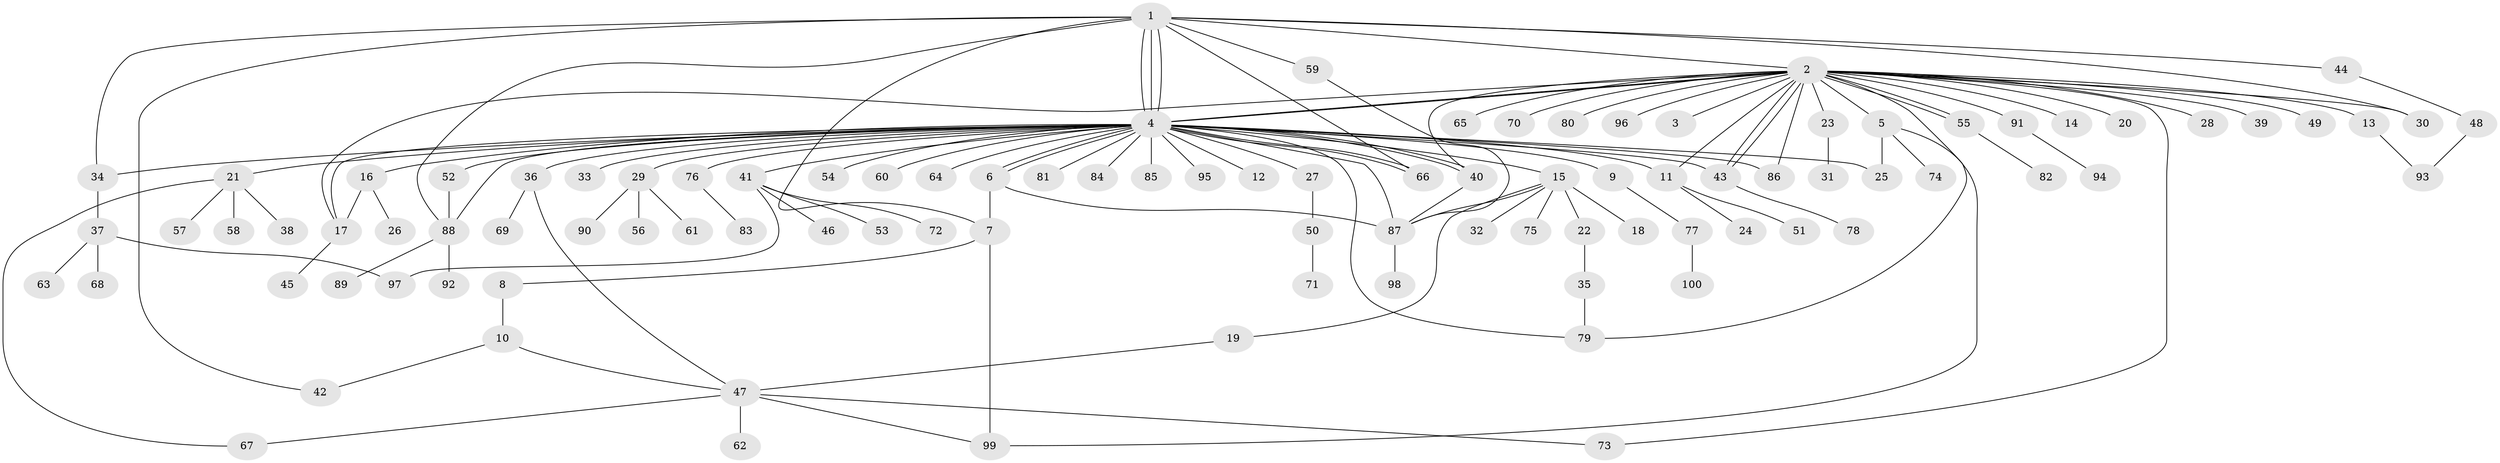 // coarse degree distribution, {12: 0.013333333333333334, 26: 0.013333333333333334, 1: 0.52, 37: 0.013333333333333334, 3: 0.09333333333333334, 4: 0.09333333333333334, 5: 0.02666666666666667, 2: 0.2, 6: 0.013333333333333334, 7: 0.013333333333333334}
// Generated by graph-tools (version 1.1) at 2025/51/02/27/25 19:51:54]
// undirected, 100 vertices, 136 edges
graph export_dot {
graph [start="1"]
  node [color=gray90,style=filled];
  1;
  2;
  3;
  4;
  5;
  6;
  7;
  8;
  9;
  10;
  11;
  12;
  13;
  14;
  15;
  16;
  17;
  18;
  19;
  20;
  21;
  22;
  23;
  24;
  25;
  26;
  27;
  28;
  29;
  30;
  31;
  32;
  33;
  34;
  35;
  36;
  37;
  38;
  39;
  40;
  41;
  42;
  43;
  44;
  45;
  46;
  47;
  48;
  49;
  50;
  51;
  52;
  53;
  54;
  55;
  56;
  57;
  58;
  59;
  60;
  61;
  62;
  63;
  64;
  65;
  66;
  67;
  68;
  69;
  70;
  71;
  72;
  73;
  74;
  75;
  76;
  77;
  78;
  79;
  80;
  81;
  82;
  83;
  84;
  85;
  86;
  87;
  88;
  89;
  90;
  91;
  92;
  93;
  94;
  95;
  96;
  97;
  98;
  99;
  100;
  1 -- 2;
  1 -- 4;
  1 -- 4;
  1 -- 4;
  1 -- 7;
  1 -- 30;
  1 -- 34;
  1 -- 42;
  1 -- 44;
  1 -- 59;
  1 -- 66;
  1 -- 88;
  2 -- 3;
  2 -- 4;
  2 -- 4;
  2 -- 5;
  2 -- 11;
  2 -- 13;
  2 -- 14;
  2 -- 17;
  2 -- 20;
  2 -- 23;
  2 -- 28;
  2 -- 30;
  2 -- 39;
  2 -- 40;
  2 -- 43;
  2 -- 43;
  2 -- 49;
  2 -- 55;
  2 -- 55;
  2 -- 65;
  2 -- 70;
  2 -- 73;
  2 -- 79;
  2 -- 80;
  2 -- 86;
  2 -- 91;
  2 -- 96;
  4 -- 6;
  4 -- 6;
  4 -- 9;
  4 -- 11;
  4 -- 12;
  4 -- 15;
  4 -- 16;
  4 -- 17;
  4 -- 21;
  4 -- 25;
  4 -- 27;
  4 -- 29;
  4 -- 33;
  4 -- 34;
  4 -- 36;
  4 -- 40;
  4 -- 40;
  4 -- 41;
  4 -- 43;
  4 -- 52;
  4 -- 54;
  4 -- 60;
  4 -- 64;
  4 -- 66;
  4 -- 66;
  4 -- 76;
  4 -- 79;
  4 -- 81;
  4 -- 84;
  4 -- 85;
  4 -- 86;
  4 -- 87;
  4 -- 88;
  4 -- 95;
  5 -- 25;
  5 -- 74;
  5 -- 99;
  6 -- 7;
  6 -- 87;
  7 -- 8;
  7 -- 99;
  8 -- 10;
  9 -- 77;
  10 -- 42;
  10 -- 47;
  11 -- 24;
  11 -- 51;
  13 -- 93;
  15 -- 18;
  15 -- 19;
  15 -- 22;
  15 -- 32;
  15 -- 75;
  15 -- 87;
  16 -- 17;
  16 -- 26;
  17 -- 45;
  19 -- 47;
  21 -- 38;
  21 -- 57;
  21 -- 58;
  21 -- 67;
  22 -- 35;
  23 -- 31;
  27 -- 50;
  29 -- 56;
  29 -- 61;
  29 -- 90;
  34 -- 37;
  35 -- 79;
  36 -- 47;
  36 -- 69;
  37 -- 63;
  37 -- 68;
  37 -- 97;
  40 -- 87;
  41 -- 46;
  41 -- 53;
  41 -- 72;
  41 -- 97;
  43 -- 78;
  44 -- 48;
  47 -- 62;
  47 -- 67;
  47 -- 73;
  47 -- 99;
  48 -- 93;
  50 -- 71;
  52 -- 88;
  55 -- 82;
  59 -- 87;
  76 -- 83;
  77 -- 100;
  87 -- 98;
  88 -- 89;
  88 -- 92;
  91 -- 94;
}
